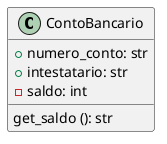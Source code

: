 @startuml cleme_2
class ContoBancario {
 + numero_conto: str
 + intestatario: str
 - saldo: int

    get_saldo (): str
    
}

@enduml